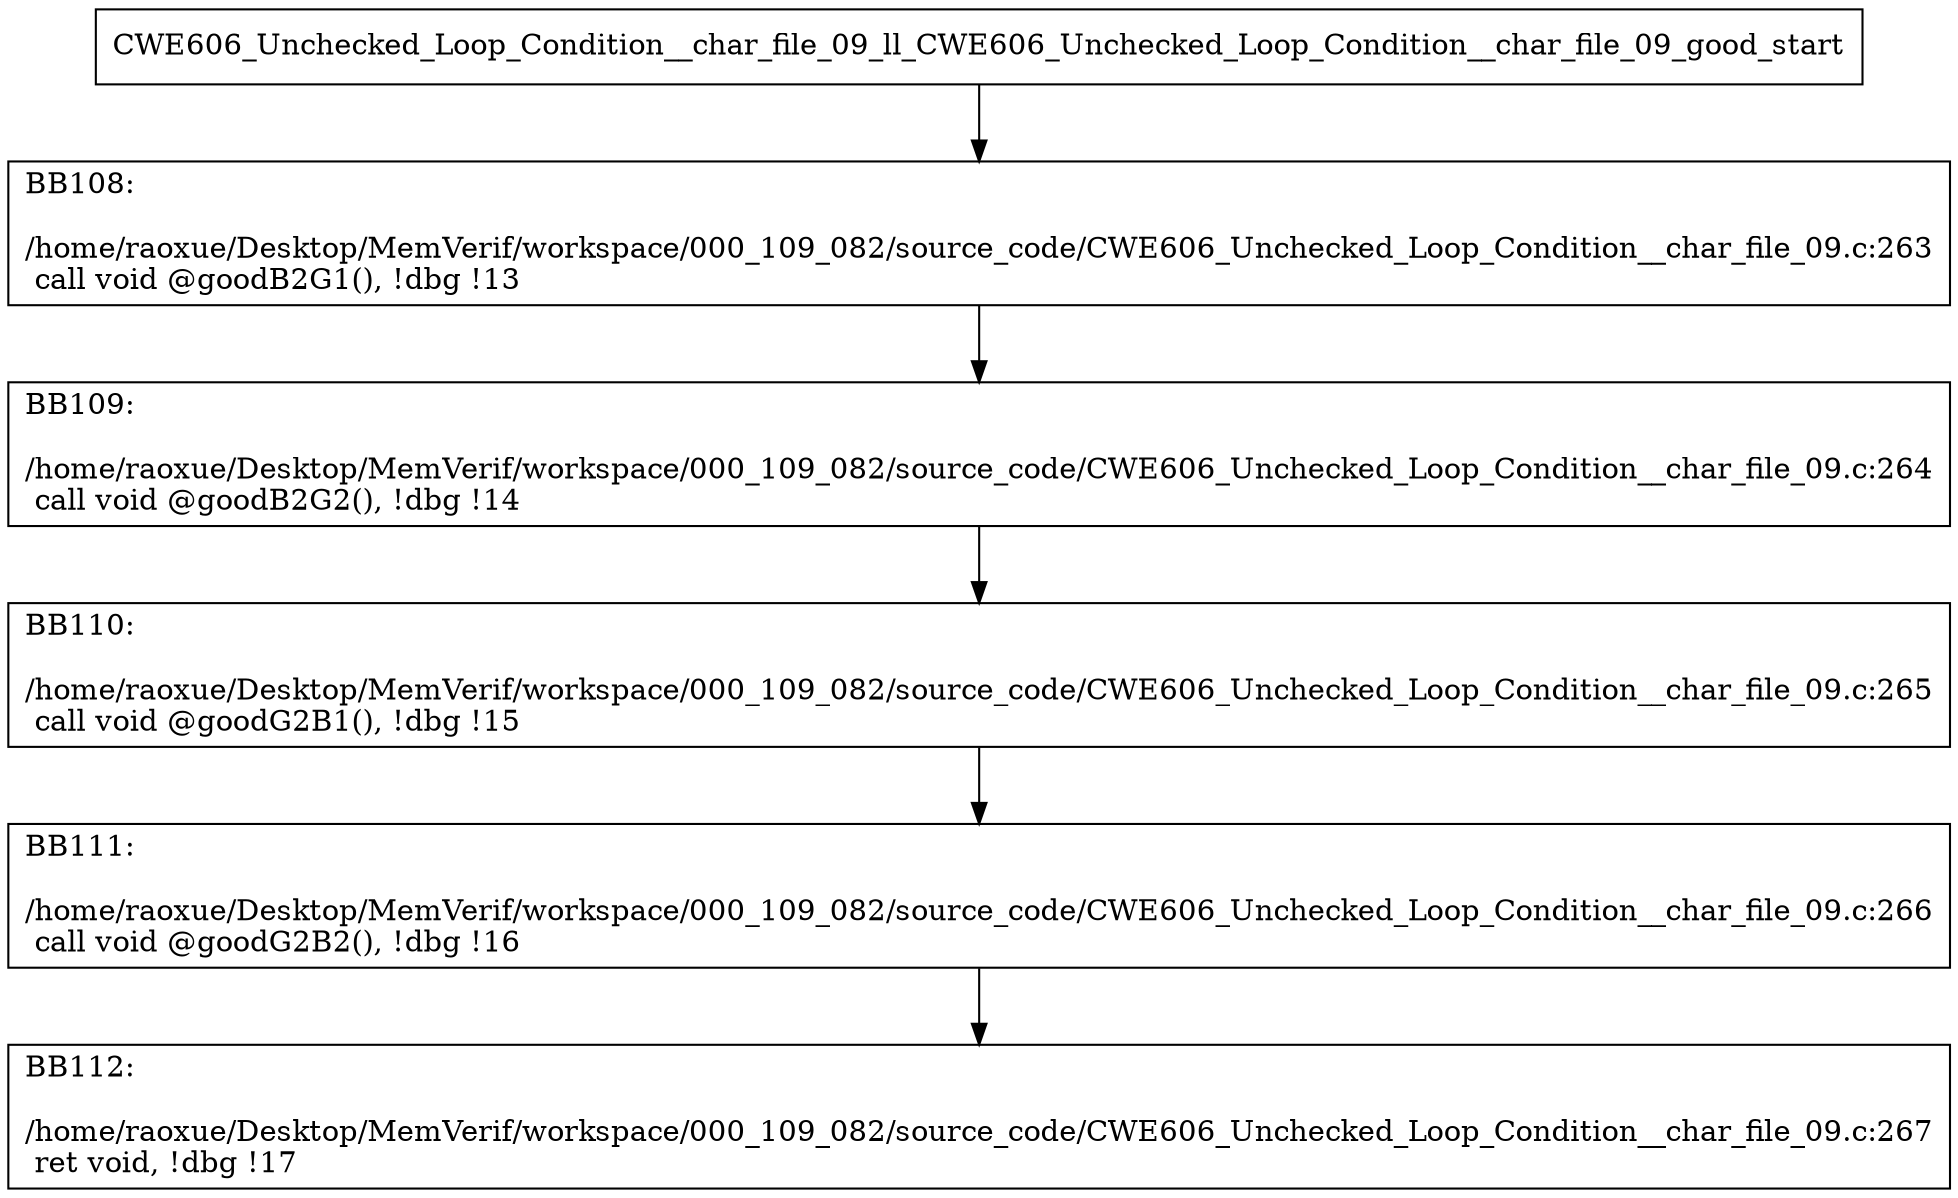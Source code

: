 digraph "CFG for'CWE606_Unchecked_Loop_Condition__char_file_09_ll_CWE606_Unchecked_Loop_Condition__char_file_09_good' function" {
	BBCWE606_Unchecked_Loop_Condition__char_file_09_ll_CWE606_Unchecked_Loop_Condition__char_file_09_good_start[shape=record,label="{CWE606_Unchecked_Loop_Condition__char_file_09_ll_CWE606_Unchecked_Loop_Condition__char_file_09_good_start}"];
	BBCWE606_Unchecked_Loop_Condition__char_file_09_ll_CWE606_Unchecked_Loop_Condition__char_file_09_good_start-> CWE606_Unchecked_Loop_Condition__char_file_09_ll_CWE606_Unchecked_Loop_Condition__char_file_09_goodBB108;
	CWE606_Unchecked_Loop_Condition__char_file_09_ll_CWE606_Unchecked_Loop_Condition__char_file_09_goodBB108 [shape=record, label="{BB108:\l\l/home/raoxue/Desktop/MemVerif/workspace/000_109_082/source_code/CWE606_Unchecked_Loop_Condition__char_file_09.c:263\l
  call void @goodB2G1(), !dbg !13\l
}"];
	CWE606_Unchecked_Loop_Condition__char_file_09_ll_CWE606_Unchecked_Loop_Condition__char_file_09_goodBB108-> CWE606_Unchecked_Loop_Condition__char_file_09_ll_CWE606_Unchecked_Loop_Condition__char_file_09_goodBB109;
	CWE606_Unchecked_Loop_Condition__char_file_09_ll_CWE606_Unchecked_Loop_Condition__char_file_09_goodBB109 [shape=record, label="{BB109:\l\l/home/raoxue/Desktop/MemVerif/workspace/000_109_082/source_code/CWE606_Unchecked_Loop_Condition__char_file_09.c:264\l
  call void @goodB2G2(), !dbg !14\l
}"];
	CWE606_Unchecked_Loop_Condition__char_file_09_ll_CWE606_Unchecked_Loop_Condition__char_file_09_goodBB109-> CWE606_Unchecked_Loop_Condition__char_file_09_ll_CWE606_Unchecked_Loop_Condition__char_file_09_goodBB110;
	CWE606_Unchecked_Loop_Condition__char_file_09_ll_CWE606_Unchecked_Loop_Condition__char_file_09_goodBB110 [shape=record, label="{BB110:\l\l/home/raoxue/Desktop/MemVerif/workspace/000_109_082/source_code/CWE606_Unchecked_Loop_Condition__char_file_09.c:265\l
  call void @goodG2B1(), !dbg !15\l
}"];
	CWE606_Unchecked_Loop_Condition__char_file_09_ll_CWE606_Unchecked_Loop_Condition__char_file_09_goodBB110-> CWE606_Unchecked_Loop_Condition__char_file_09_ll_CWE606_Unchecked_Loop_Condition__char_file_09_goodBB111;
	CWE606_Unchecked_Loop_Condition__char_file_09_ll_CWE606_Unchecked_Loop_Condition__char_file_09_goodBB111 [shape=record, label="{BB111:\l\l/home/raoxue/Desktop/MemVerif/workspace/000_109_082/source_code/CWE606_Unchecked_Loop_Condition__char_file_09.c:266\l
  call void @goodG2B2(), !dbg !16\l
}"];
	CWE606_Unchecked_Loop_Condition__char_file_09_ll_CWE606_Unchecked_Loop_Condition__char_file_09_goodBB111-> CWE606_Unchecked_Loop_Condition__char_file_09_ll_CWE606_Unchecked_Loop_Condition__char_file_09_goodBB112;
	CWE606_Unchecked_Loop_Condition__char_file_09_ll_CWE606_Unchecked_Loop_Condition__char_file_09_goodBB112 [shape=record, label="{BB112:\l\l/home/raoxue/Desktop/MemVerif/workspace/000_109_082/source_code/CWE606_Unchecked_Loop_Condition__char_file_09.c:267\l
  ret void, !dbg !17\l
}"];
}
